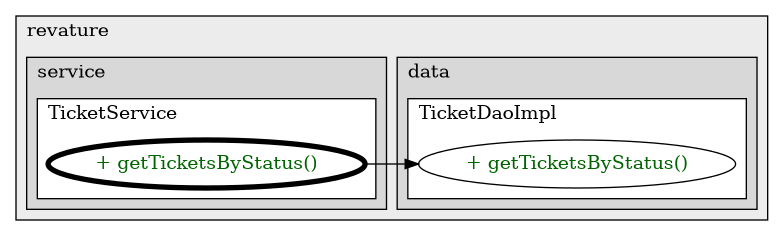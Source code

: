 @startuml

/' diagram meta data start
config=CallConfiguration;
{
  "rootMethod": "com.revature.service.TicketService#getTicketsByStatus(String,int)",
  "projectClassification": {
    "searchMode": "OpenProject", // OpenProject, AllProjects
    "includedProjects": "",
    "pathEndKeywords": "*.impl",
    "isClientPath": "",
    "isClientName": "",
    "isTestPath": "",
    "isTestName": "",
    "isMappingPath": "",
    "isMappingName": "",
    "isDataAccessPath": "",
    "isDataAccessName": "",
    "isDataStructurePath": "",
    "isDataStructureName": "",
    "isInterfaceStructuresPath": "",
    "isInterfaceStructuresName": "",
    "isEntryPointPath": "",
    "isEntryPointName": "",
    "treatFinalFieldsAsMandatory": false
  },
  "graphRestriction": {
    "classPackageExcludeFilter": "",
    "classPackageIncludeFilter": "",
    "classNameExcludeFilter": "",
    "classNameIncludeFilter": "",
    "methodNameExcludeFilter": "",
    "methodNameIncludeFilter": "",
    "removeByInheritance": "", // inheritance/annotation based filtering is done in a second step
    "removeByAnnotation": "",
    "removeByClassPackage": "", // cleanup the graph after inheritance/annotation based filtering is done
    "removeByClassName": "",
    "cutMappings": false,
    "cutEnum": true,
    "cutTests": true,
    "cutClient": true,
    "cutDataAccess": true,
    "cutInterfaceStructures": true,
    "cutDataStructures": true,
    "cutGetterAndSetter": true,
    "cutConstructors": true
  },
  "graphTraversal": {
    "forwardDepth": 3,
    "backwardDepth": 3,
    "classPackageExcludeFilter": "",
    "classPackageIncludeFilter": "",
    "classNameExcludeFilter": "",
    "classNameIncludeFilter": "",
    "methodNameExcludeFilter": "",
    "methodNameIncludeFilter": "",
    "hideMappings": false,
    "hideDataStructures": false,
    "hidePrivateMethods": true,
    "hideInterfaceCalls": true, // indirection: implementation -> interface (is hidden) -> implementation
    "onlyShowApplicationEntryPoints": false, // root node is included
    "useMethodCallsForStructureDiagram": "ForwardOnly" // ForwardOnly, BothDirections, No
  },
  "details": {
    "aggregation": "GroupByClass", // ByClass, GroupByClass, None
    "showMethodParametersTypes": false,
    "showMethodParametersNames": false,
    "showMethodReturnType": false,
    "showPackageLevels": 2,
    "showCallOrder": false,
    "edgeMode": "MethodsOnly", // TypesOnly, MethodsOnly, TypesAndMethods, MethodsAndDirectTypeUsage
    "showDetailedClassStructure": false
  },
  "rootClass": "com.revature.service.TicketService",
  "extensionCallbackMethod": "" // qualified.class.name#methodName - signature: public static String method(String)
}
diagram meta data end '/



digraph g {
    rankdir="LR"
    splines=polyline
    

'nodes 
subgraph cluster_268132974 { 
   	label=revature
	labeljust=l
	fillcolor="#ececec"
	style=filled
   
   subgraph cluster_1406714457 { 
   	label=service
	labeljust=l
	fillcolor="#d8d8d8"
	style=filled
   
   subgraph cluster_1244976417 { 
   	label=TicketService
	labeljust=l
	fillcolor=white
	style=filled
   
   TicketService1156724518XXXgetTicketsByStatus107927658[
	label="+ getTicketsByStatus()"
	style=filled
	fillcolor=white
	tooltip="TicketService

null"
	penwidth=4
	fontcolor=darkgreen
];
} 
} 

subgraph cluster_1462777478 { 
   	label=data
	labeljust=l
	fillcolor="#d8d8d8"
	style=filled
   
   subgraph cluster_1950851151 { 
   	label=TicketDaoImpl
	labeljust=l
	fillcolor=white
	style=filled
   
   TicketDaoImpl795262169XXXgetTicketsByStatus107927658[
	label="+ getTicketsByStatus()"
	style=filled
	fillcolor=white
	tooltip="TicketDaoImpl

null"
	fontcolor=darkgreen
];
} 
} 
} 

'edges    
TicketService1156724518XXXgetTicketsByStatus107927658 -> TicketDaoImpl795262169XXXgetTicketsByStatus107927658;
    
}
@enduml